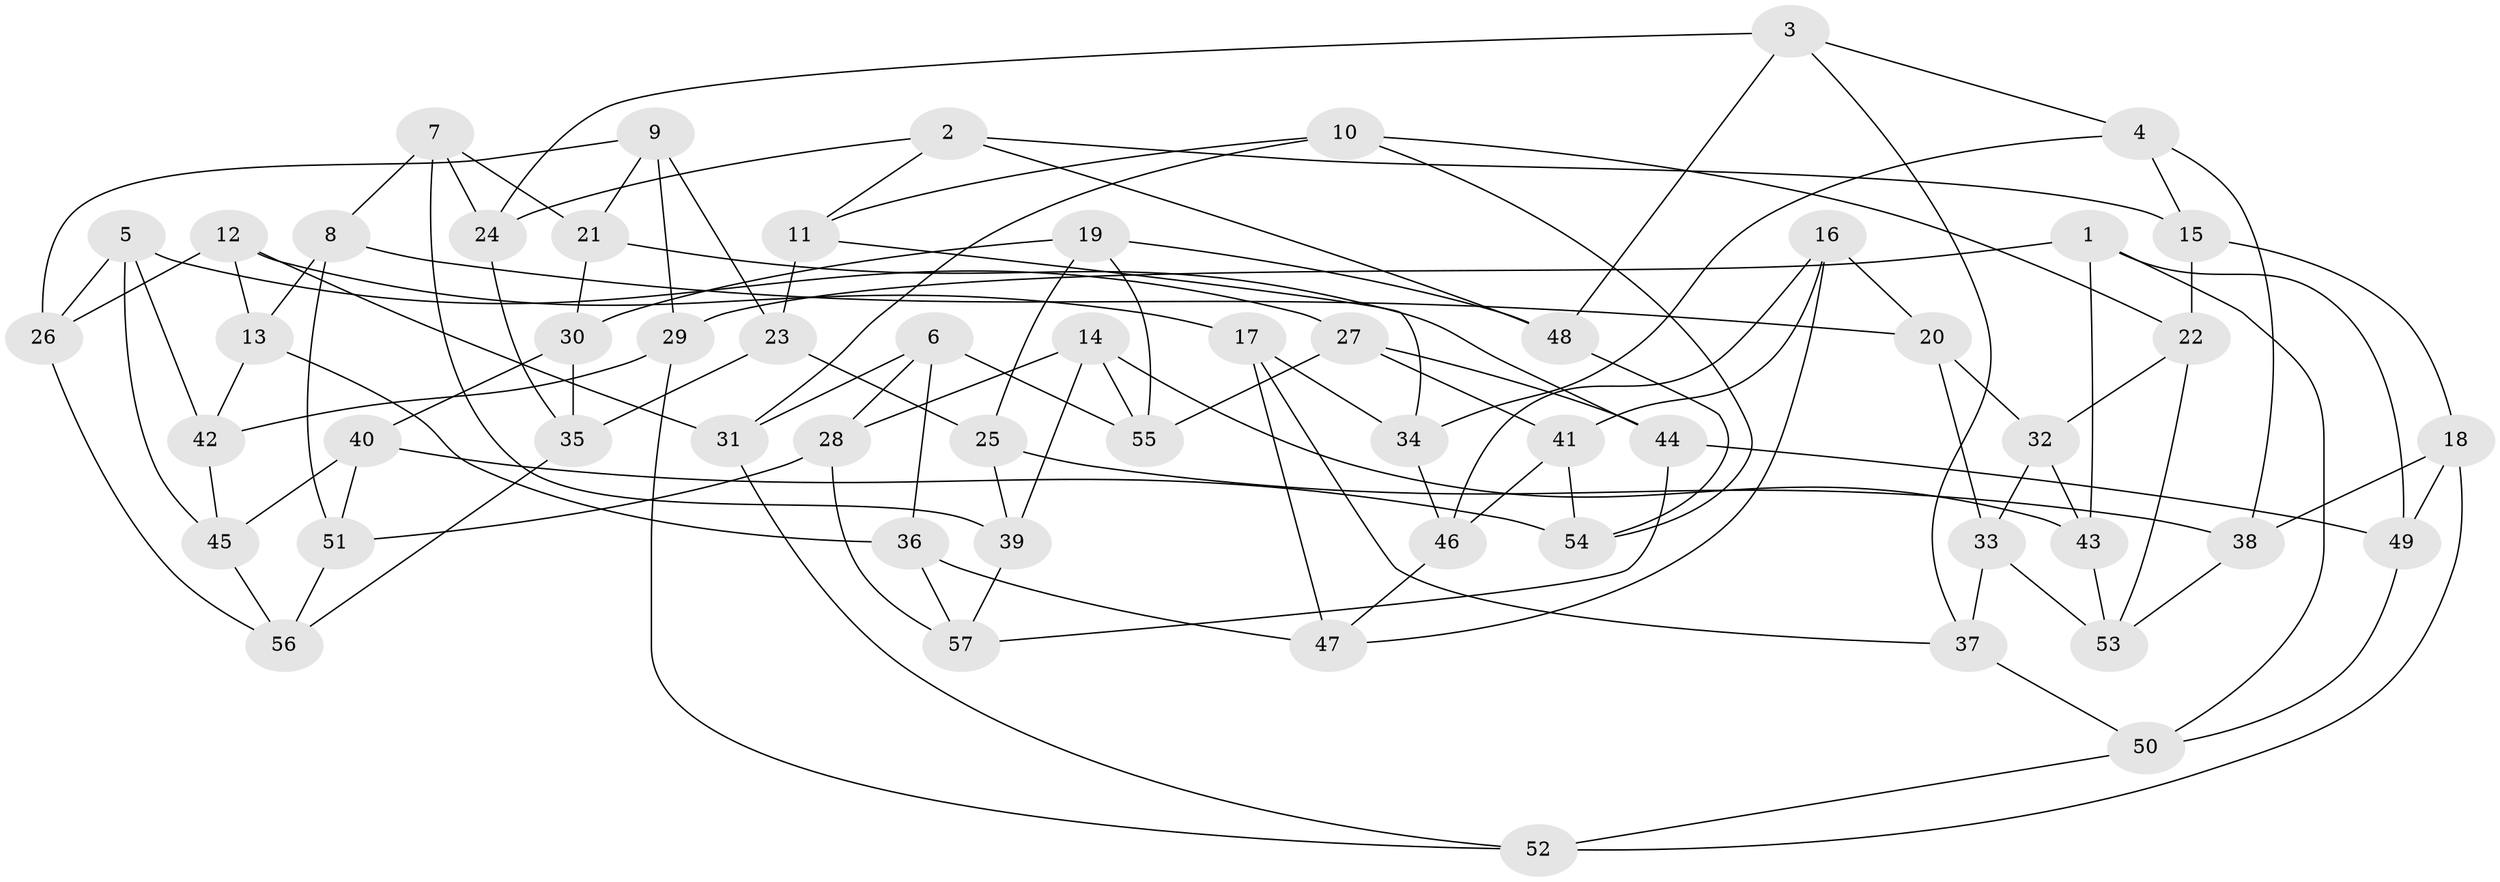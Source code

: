 // Generated by graph-tools (version 1.1) at 2025/11/02/27/25 16:11:45]
// undirected, 57 vertices, 114 edges
graph export_dot {
graph [start="1"]
  node [color=gray90,style=filled];
  1;
  2;
  3;
  4;
  5;
  6;
  7;
  8;
  9;
  10;
  11;
  12;
  13;
  14;
  15;
  16;
  17;
  18;
  19;
  20;
  21;
  22;
  23;
  24;
  25;
  26;
  27;
  28;
  29;
  30;
  31;
  32;
  33;
  34;
  35;
  36;
  37;
  38;
  39;
  40;
  41;
  42;
  43;
  44;
  45;
  46;
  47;
  48;
  49;
  50;
  51;
  52;
  53;
  54;
  55;
  56;
  57;
  1 -- 29;
  1 -- 50;
  1 -- 43;
  1 -- 49;
  2 -- 24;
  2 -- 48;
  2 -- 11;
  2 -- 15;
  3 -- 4;
  3 -- 48;
  3 -- 24;
  3 -- 37;
  4 -- 34;
  4 -- 15;
  4 -- 38;
  5 -- 45;
  5 -- 42;
  5 -- 26;
  5 -- 27;
  6 -- 31;
  6 -- 28;
  6 -- 55;
  6 -- 36;
  7 -- 39;
  7 -- 24;
  7 -- 8;
  7 -- 21;
  8 -- 13;
  8 -- 20;
  8 -- 51;
  9 -- 21;
  9 -- 23;
  9 -- 26;
  9 -- 29;
  10 -- 11;
  10 -- 54;
  10 -- 22;
  10 -- 31;
  11 -- 34;
  11 -- 23;
  12 -- 26;
  12 -- 13;
  12 -- 17;
  12 -- 31;
  13 -- 36;
  13 -- 42;
  14 -- 39;
  14 -- 55;
  14 -- 43;
  14 -- 28;
  15 -- 22;
  15 -- 18;
  16 -- 46;
  16 -- 20;
  16 -- 47;
  16 -- 41;
  17 -- 47;
  17 -- 37;
  17 -- 34;
  18 -- 49;
  18 -- 52;
  18 -- 38;
  19 -- 55;
  19 -- 30;
  19 -- 48;
  19 -- 25;
  20 -- 33;
  20 -- 32;
  21 -- 44;
  21 -- 30;
  22 -- 53;
  22 -- 32;
  23 -- 35;
  23 -- 25;
  24 -- 35;
  25 -- 38;
  25 -- 39;
  26 -- 56;
  27 -- 44;
  27 -- 41;
  27 -- 55;
  28 -- 57;
  28 -- 51;
  29 -- 52;
  29 -- 42;
  30 -- 40;
  30 -- 35;
  31 -- 52;
  32 -- 43;
  32 -- 33;
  33 -- 37;
  33 -- 53;
  34 -- 46;
  35 -- 56;
  36 -- 57;
  36 -- 47;
  37 -- 50;
  38 -- 53;
  39 -- 57;
  40 -- 54;
  40 -- 45;
  40 -- 51;
  41 -- 54;
  41 -- 46;
  42 -- 45;
  43 -- 53;
  44 -- 49;
  44 -- 57;
  45 -- 56;
  46 -- 47;
  48 -- 54;
  49 -- 50;
  50 -- 52;
  51 -- 56;
}
